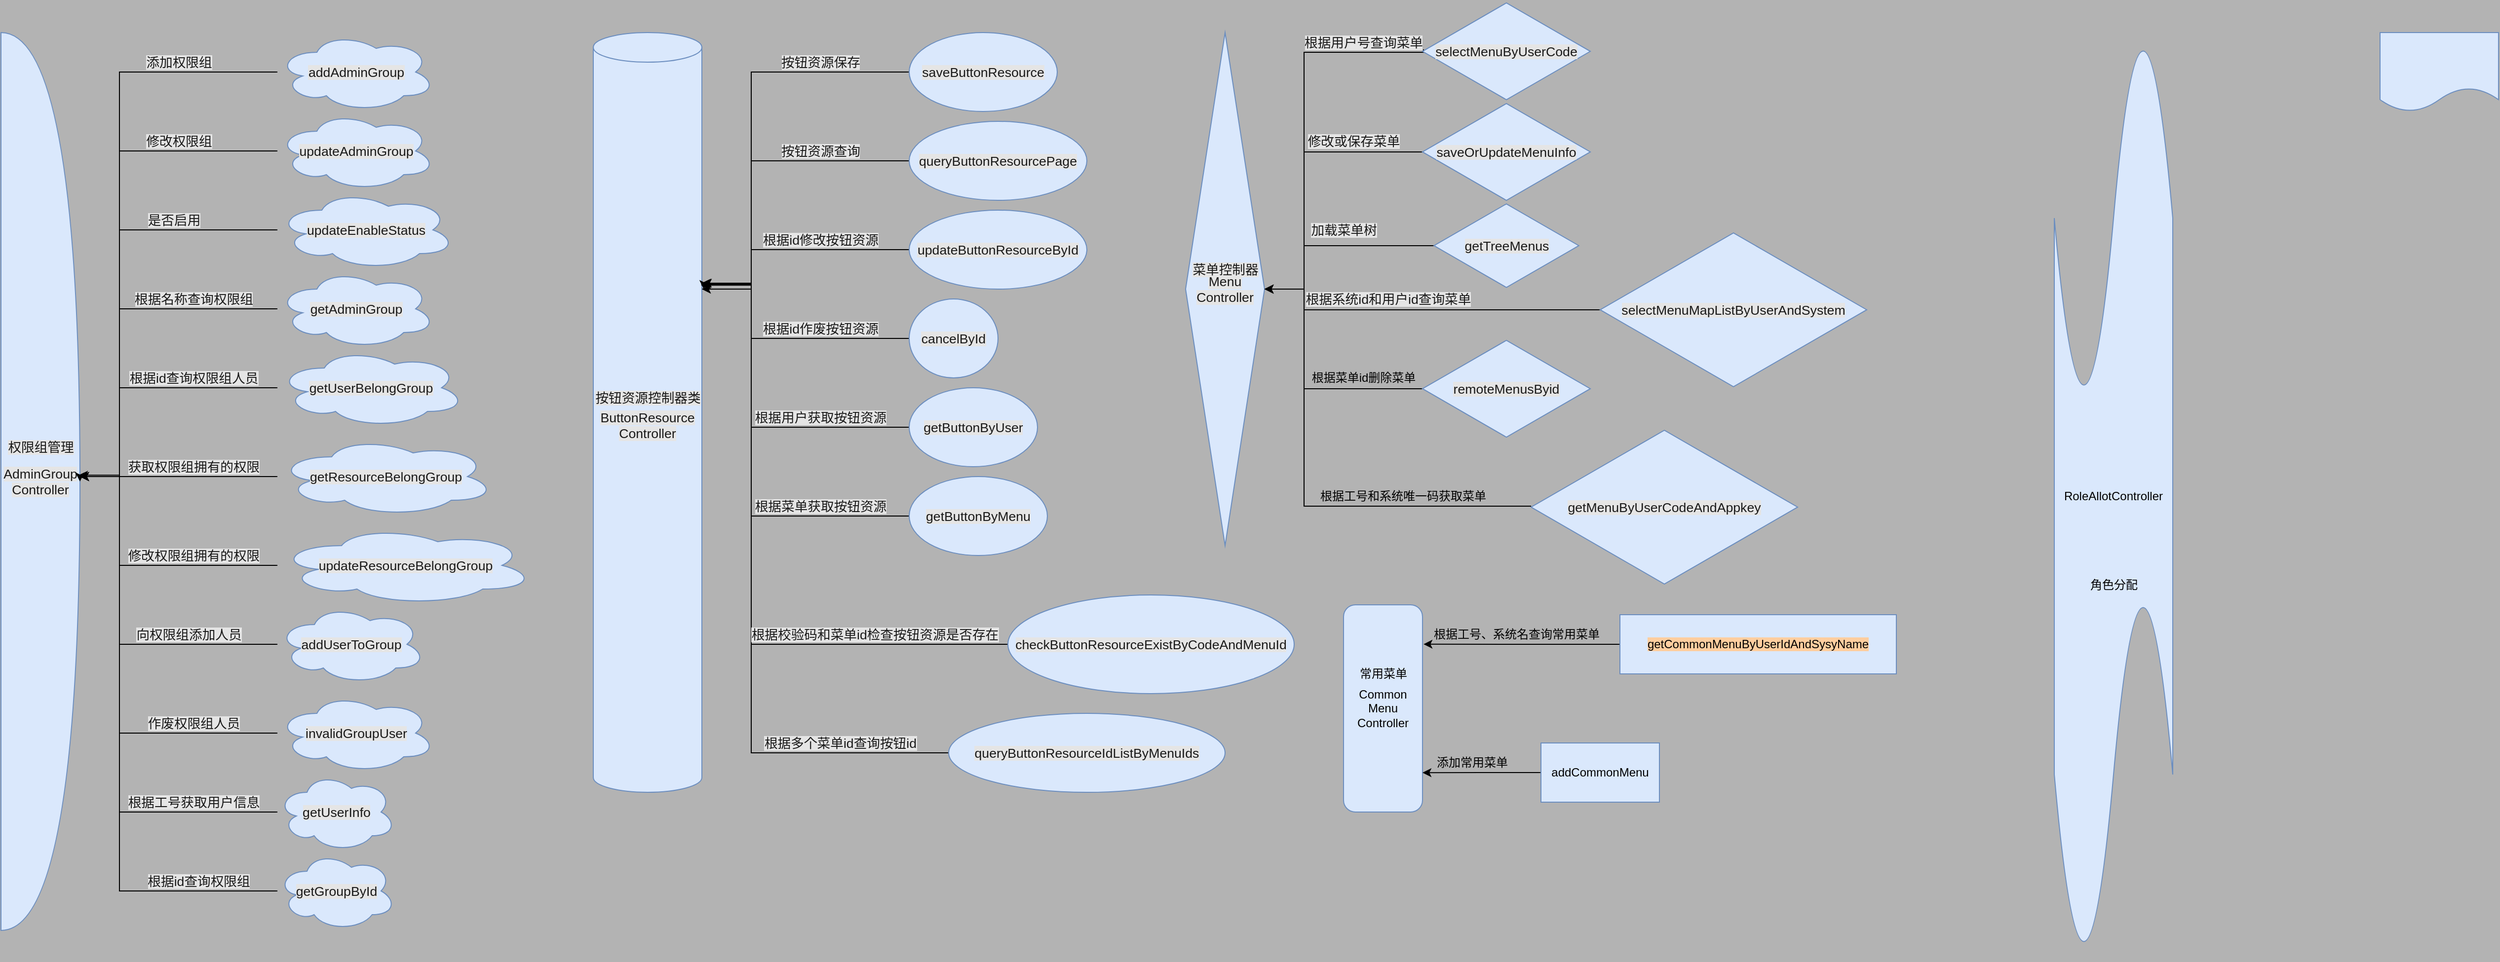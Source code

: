 <mxfile version="13.9.7" type="github"><diagram id="0nMQCCQZS5VqwpWak0t-" name="Page-1"><mxGraphModel dx="1102" dy="591" grid="1" gridSize="10" guides="1" tooltips="1" connect="1" arrows="1" fold="1" page="1" pageScale="1" pageWidth="3300" pageHeight="4681" background="#B3B3B3" math="0" shadow="0"><root><mxCell id="0"/><mxCell id="1" parent="0"/><mxCell id="55qW9BjzEcxhO7VvElrI-4" value="&lt;span style=&quot;color: rgb(25 , 25 , 25) ; font-size: 13.333px ; background-color: rgb(229 , 229 , 229)&quot;&gt;AdminGroup&lt;br&gt;Controller&lt;/span&gt;" style="shape=or;whiteSpace=wrap;html=1;rounded=0;strokeColor=#6c8ebf;fillColor=#dae8fc;" vertex="1" parent="1"><mxGeometry x="40" y="80" width="80" height="910" as="geometry"/></mxCell><mxCell id="55qW9BjzEcxhO7VvElrI-6" value="" style="edgeStyle=orthogonalEdgeStyle;rounded=0;orthogonalLoop=1;jettySize=auto;html=1;" edge="1" parent="1" source="55qW9BjzEcxhO7VvElrI-5" target="55qW9BjzEcxhO7VvElrI-4"><mxGeometry relative="1" as="geometry"><Array as="points"><mxPoint x="160" y="120"/><mxPoint x="160" y="530"/></Array></mxGeometry></mxCell><mxCell id="55qW9BjzEcxhO7VvElrI-5" value="&lt;span style=&quot;color: rgb(25 , 25 , 25) ; font-size: 13.333px ; background-color: rgb(229 , 229 , 229)&quot;&gt;addAdminGroup&lt;/span&gt;" style="ellipse;shape=cloud;whiteSpace=wrap;html=1;rounded=0;strokeColor=#6c8ebf;fillColor=#dae8fc;" vertex="1" parent="1"><mxGeometry x="320" y="80" width="160" height="80" as="geometry"/></mxCell><mxCell id="55qW9BjzEcxhO7VvElrI-8" value="" style="edgeStyle=orthogonalEdgeStyle;rounded=0;orthogonalLoop=1;jettySize=auto;html=1;" edge="1" parent="1" source="55qW9BjzEcxhO7VvElrI-7" target="55qW9BjzEcxhO7VvElrI-4"><mxGeometry relative="1" as="geometry"><Array as="points"><mxPoint x="160" y="200"/><mxPoint x="160" y="530"/></Array></mxGeometry></mxCell><mxCell id="55qW9BjzEcxhO7VvElrI-7" value="&lt;span style=&quot;color: rgb(25 , 25 , 25) ; font-size: 13.333px ; background-color: rgb(229 , 229 , 229)&quot;&gt;updateAdminGroup&lt;/span&gt;" style="ellipse;shape=cloud;whiteSpace=wrap;html=1;rounded=0;strokeColor=#6c8ebf;fillColor=#dae8fc;" vertex="1" parent="1"><mxGeometry x="320" y="160" width="160" height="80" as="geometry"/></mxCell><mxCell id="55qW9BjzEcxhO7VvElrI-19" value="" style="edgeStyle=orthogonalEdgeStyle;rounded=0;orthogonalLoop=1;jettySize=auto;html=1;" edge="1" parent="1" source="55qW9BjzEcxhO7VvElrI-9" target="55qW9BjzEcxhO7VvElrI-4"><mxGeometry relative="1" as="geometry"><Array as="points"><mxPoint x="160" y="280"/><mxPoint x="160" y="530"/></Array></mxGeometry></mxCell><mxCell id="55qW9BjzEcxhO7VvElrI-9" value="&lt;span style=&quot;color: rgb(25 , 25 , 25) ; font-size: 13.333px ; background-color: rgb(229 , 229 , 229)&quot;&gt;updateEnableStatus&lt;/span&gt;" style="ellipse;shape=cloud;whiteSpace=wrap;html=1;rounded=0;strokeColor=#6c8ebf;fillColor=#dae8fc;" vertex="1" parent="1"><mxGeometry x="320" y="240" width="180" height="80" as="geometry"/></mxCell><mxCell id="55qW9BjzEcxhO7VvElrI-20" value="" style="edgeStyle=orthogonalEdgeStyle;rounded=0;orthogonalLoop=1;jettySize=auto;html=1;" edge="1" parent="1" source="55qW9BjzEcxhO7VvElrI-10" target="55qW9BjzEcxhO7VvElrI-4"><mxGeometry relative="1" as="geometry"><Array as="points"><mxPoint x="160" y="360"/><mxPoint x="160" y="530"/></Array></mxGeometry></mxCell><mxCell id="55qW9BjzEcxhO7VvElrI-10" value="&lt;span style=&quot;color: rgb(25 , 25 , 25) ; font-size: 13.333px ; background-color: rgb(229 , 229 , 229)&quot;&gt;getAdminGroup&lt;/span&gt;" style="ellipse;shape=cloud;whiteSpace=wrap;html=1;rounded=0;strokeColor=#6c8ebf;fillColor=#dae8fc;" vertex="1" parent="1"><mxGeometry x="320" y="320" width="160" height="80" as="geometry"/></mxCell><mxCell id="55qW9BjzEcxhO7VvElrI-21" value="" style="edgeStyle=orthogonalEdgeStyle;rounded=0;orthogonalLoop=1;jettySize=auto;html=1;" edge="1" parent="1" source="55qW9BjzEcxhO7VvElrI-11" target="55qW9BjzEcxhO7VvElrI-4"><mxGeometry relative="1" as="geometry"><Array as="points"><mxPoint x="160" y="440"/><mxPoint x="160" y="530"/></Array></mxGeometry></mxCell><mxCell id="55qW9BjzEcxhO7VvElrI-11" value="&lt;span style=&quot;color: rgb(25 , 25 , 25) ; font-size: 13.333px ; background-color: rgb(229 , 229 , 229)&quot;&gt;getUserBelongGroup&lt;/span&gt;" style="ellipse;shape=cloud;whiteSpace=wrap;html=1;rounded=0;strokeColor=#6c8ebf;fillColor=#dae8fc;" vertex="1" parent="1"><mxGeometry x="320" y="400" width="190" height="80" as="geometry"/></mxCell><mxCell id="55qW9BjzEcxhO7VvElrI-31" value="" style="edgeStyle=orthogonalEdgeStyle;rounded=0;orthogonalLoop=1;jettySize=auto;html=1;" edge="1" parent="1" source="55qW9BjzEcxhO7VvElrI-12"><mxGeometry relative="1" as="geometry"><mxPoint x="120" y="530" as="targetPoint"/></mxGeometry></mxCell><mxCell id="55qW9BjzEcxhO7VvElrI-12" value="&lt;span style=&quot;color: rgb(25 , 25 , 25) ; font-size: 13.333px ; background-color: rgb(229 , 229 , 229)&quot;&gt;getResourceBelongGroup&lt;/span&gt;" style="ellipse;shape=cloud;whiteSpace=wrap;html=1;rounded=0;strokeColor=#6c8ebf;fillColor=#dae8fc;" vertex="1" parent="1"><mxGeometry x="320" y="490" width="220" height="80" as="geometry"/></mxCell><mxCell id="55qW9BjzEcxhO7VvElrI-39" style="edgeStyle=orthogonalEdgeStyle;rounded=0;orthogonalLoop=1;jettySize=auto;html=1;entryX=0.988;entryY=0.493;entryDx=0;entryDy=0;entryPerimeter=0;" edge="1" parent="1" source="55qW9BjzEcxhO7VvElrI-13" target="55qW9BjzEcxhO7VvElrI-4"><mxGeometry relative="1" as="geometry"><Array as="points"><mxPoint x="160" y="620"/><mxPoint x="160" y="529"/></Array></mxGeometry></mxCell><mxCell id="55qW9BjzEcxhO7VvElrI-13" value="&lt;span style=&quot;color: rgb(25 , 25 , 25) ; font-size: 13.333px ; background-color: rgb(229 , 229 , 229)&quot;&gt;updateResourceBelongGroup&lt;/span&gt;" style="ellipse;shape=cloud;whiteSpace=wrap;html=1;rounded=0;strokeColor=#6c8ebf;fillColor=#dae8fc;" vertex="1" parent="1"><mxGeometry x="320" y="580" width="260" height="80" as="geometry"/></mxCell><mxCell id="55qW9BjzEcxhO7VvElrI-40" style="edgeStyle=orthogonalEdgeStyle;rounded=0;orthogonalLoop=1;jettySize=auto;html=1;entryX=1;entryY=0.5;entryDx=0;entryDy=0;entryPerimeter=0;" edge="1" parent="1" source="55qW9BjzEcxhO7VvElrI-14" target="55qW9BjzEcxhO7VvElrI-4"><mxGeometry relative="1" as="geometry"><mxPoint x="260" y="660" as="targetPoint"/><Array as="points"><mxPoint x="160" y="700"/><mxPoint x="160" y="530"/><mxPoint x="120" y="530"/></Array></mxGeometry></mxCell><mxCell id="55qW9BjzEcxhO7VvElrI-14" value="&lt;span style=&quot;color: rgb(25 , 25 , 25) ; font-size: 13.333px ; background-color: rgb(229 , 229 , 229)&quot;&gt;addUserToGroup&lt;/span&gt;" style="ellipse;shape=cloud;whiteSpace=wrap;html=1;rounded=0;strokeColor=#6c8ebf;fillColor=#dae8fc;" vertex="1" parent="1"><mxGeometry x="320" y="660" width="150" height="80" as="geometry"/></mxCell><mxCell id="55qW9BjzEcxhO7VvElrI-42" value="" style="edgeStyle=orthogonalEdgeStyle;rounded=0;orthogonalLoop=1;jettySize=auto;html=1;" edge="1" parent="1" source="55qW9BjzEcxhO7VvElrI-15"><mxGeometry relative="1" as="geometry"><mxPoint x="120" y="530" as="targetPoint"/><Array as="points"><mxPoint x="160" y="790"/><mxPoint x="160" y="530"/></Array></mxGeometry></mxCell><mxCell id="55qW9BjzEcxhO7VvElrI-15" value="&lt;span style=&quot;color: rgb(25 , 25 , 25) ; font-size: 13.333px ; background-color: rgb(229 , 229 , 229)&quot;&gt;invalidGroupUser&lt;/span&gt;" style="ellipse;shape=cloud;whiteSpace=wrap;html=1;rounded=0;strokeColor=#6c8ebf;fillColor=#dae8fc;" vertex="1" parent="1"><mxGeometry x="320" y="750" width="160" height="80" as="geometry"/></mxCell><mxCell id="55qW9BjzEcxhO7VvElrI-16" value="&lt;span style=&quot;color: rgb(25 , 25 , 25) ; font-size: 13.333px ; background-color: rgb(229 , 229 , 229)&quot;&gt;权限组管理&lt;/span&gt;" style="text;html=1;resizable=0;autosize=1;align=center;verticalAlign=middle;points=[];fillColor=none;strokeColor=none;rounded=0;" vertex="1" parent="1"><mxGeometry x="40" y="490" width="80" height="20" as="geometry"/></mxCell><mxCell id="55qW9BjzEcxhO7VvElrI-44" value="" style="edgeStyle=orthogonalEdgeStyle;rounded=0;orthogonalLoop=1;jettySize=auto;html=1;" edge="1" parent="1" source="55qW9BjzEcxhO7VvElrI-17"><mxGeometry relative="1" as="geometry"><mxPoint x="120" y="530" as="targetPoint"/><Array as="points"><mxPoint x="160" y="870"/><mxPoint x="160" y="530"/></Array></mxGeometry></mxCell><mxCell id="55qW9BjzEcxhO7VvElrI-17" value="&lt;span style=&quot;color: rgb(25 , 25 , 25) ; font-size: 13.333px ; background-color: rgb(229 , 229 , 229)&quot;&gt;getUserInfo&lt;/span&gt;" style="ellipse;shape=cloud;whiteSpace=wrap;html=1;rounded=0;strokeColor=#6c8ebf;fillColor=#dae8fc;" vertex="1" parent="1"><mxGeometry x="320" y="830" width="120" height="80" as="geometry"/></mxCell><mxCell id="55qW9BjzEcxhO7VvElrI-45" style="edgeStyle=orthogonalEdgeStyle;rounded=0;orthogonalLoop=1;jettySize=auto;html=1;" edge="1" parent="1" source="55qW9BjzEcxhO7VvElrI-18"><mxGeometry relative="1" as="geometry"><mxPoint x="120" y="530" as="targetPoint"/><Array as="points"><mxPoint x="160" y="950"/><mxPoint x="160" y="530"/></Array></mxGeometry></mxCell><mxCell id="55qW9BjzEcxhO7VvElrI-18" value="&lt;span style=&quot;color: rgb(25 , 25 , 25) ; font-size: 13.333px ; background-color: rgb(229 , 229 , 229)&quot;&gt;getGroupById&lt;/span&gt;" style="ellipse;shape=cloud;whiteSpace=wrap;html=1;rounded=0;strokeColor=#6c8ebf;fillColor=#dae8fc;" vertex="1" parent="1"><mxGeometry x="320" y="910" width="120" height="80" as="geometry"/></mxCell><mxCell id="55qW9BjzEcxhO7VvElrI-32" value="&lt;span style=&quot;color: rgb(25 , 25 , 25) ; font-size: 13.333px ; background-color: rgb(229 , 229 , 229)&quot;&gt;添加权限组&lt;/span&gt;" style="text;html=1;resizable=0;autosize=1;align=center;verticalAlign=middle;points=[];fillColor=none;strokeColor=none;rounded=0;" vertex="1" parent="1"><mxGeometry x="180" y="100" width="80" height="20" as="geometry"/></mxCell><mxCell id="55qW9BjzEcxhO7VvElrI-33" value="&lt;span style=&quot;color: rgb(25 , 25 , 25) ; font-size: 13.333px ; background-color: rgb(229 , 229 , 229)&quot;&gt;修改权限组&lt;/span&gt;" style="text;html=1;resizable=0;autosize=1;align=center;verticalAlign=middle;points=[];fillColor=none;strokeColor=none;rounded=0;" vertex="1" parent="1"><mxGeometry x="180" y="180" width="80" height="20" as="geometry"/></mxCell><mxCell id="55qW9BjzEcxhO7VvElrI-34" value="&lt;span style=&quot;color: rgb(25 , 25 , 25) ; font-size: 13.333px ; background-color: rgb(229 , 229 , 229)&quot;&gt;是否启用&lt;/span&gt;" style="text;html=1;resizable=0;autosize=1;align=center;verticalAlign=middle;points=[];fillColor=none;strokeColor=none;rounded=0;" vertex="1" parent="1"><mxGeometry x="180" y="260" width="70" height="20" as="geometry"/></mxCell><mxCell id="55qW9BjzEcxhO7VvElrI-35" value="&lt;span style=&quot;color: rgb(25 , 25 , 25) ; font-size: 13.333px ; background-color: rgb(229 , 229 , 229)&quot;&gt;根据名称查询权限组&lt;/span&gt;" style="text;html=1;resizable=0;autosize=1;align=center;verticalAlign=middle;points=[];fillColor=none;strokeColor=none;rounded=0;" vertex="1" parent="1"><mxGeometry x="170" y="340" width="130" height="20" as="geometry"/></mxCell><mxCell id="55qW9BjzEcxhO7VvElrI-36" value="&lt;span style=&quot;color: rgb(25 , 25 , 25) ; font-size: 13.333px ; background-color: rgb(229 , 229 , 229)&quot;&gt;根据id查询权限组人员&lt;/span&gt;" style="text;html=1;resizable=0;autosize=1;align=center;verticalAlign=middle;points=[];fillColor=none;strokeColor=none;rounded=0;" vertex="1" parent="1"><mxGeometry x="165" y="420" width="140" height="20" as="geometry"/></mxCell><mxCell id="55qW9BjzEcxhO7VvElrI-46" value="&lt;span style=&quot;color: rgb(25 , 25 , 25) ; font-size: 13.333px ; background-color: rgb(229 , 229 , 229)&quot;&gt;获取权限组拥有的权限&lt;/span&gt;" style="text;html=1;resizable=0;autosize=1;align=center;verticalAlign=middle;points=[];fillColor=none;strokeColor=none;rounded=0;" vertex="1" parent="1"><mxGeometry x="160" y="510" width="150" height="20" as="geometry"/></mxCell><mxCell id="55qW9BjzEcxhO7VvElrI-47" value="&lt;span style=&quot;color: rgb(25 , 25 , 25) ; font-size: 13.333px ; background-color: rgb(229 , 229 , 229)&quot;&gt;修改权限组拥有的权限&lt;/span&gt;" style="text;html=1;resizable=0;autosize=1;align=center;verticalAlign=middle;points=[];fillColor=none;strokeColor=none;rounded=0;" vertex="1" parent="1"><mxGeometry x="160" y="600" width="150" height="20" as="geometry"/></mxCell><mxCell id="55qW9BjzEcxhO7VvElrI-48" value="&lt;span style=&quot;color: rgb(25 , 25 , 25) ; font-size: 13.333px ; background-color: rgb(229 , 229 , 229)&quot;&gt;向权限组添加人员&lt;/span&gt;" style="text;html=1;resizable=0;autosize=1;align=center;verticalAlign=middle;points=[];fillColor=none;strokeColor=none;rounded=0;" vertex="1" parent="1"><mxGeometry x="170" y="680" width="120" height="20" as="geometry"/></mxCell><mxCell id="55qW9BjzEcxhO7VvElrI-49" value="&lt;span style=&quot;color: rgb(25 , 25 , 25) ; font-size: 13.333px ; background-color: rgb(229 , 229 , 229)&quot;&gt;作废权限组人员&lt;/span&gt;" style="text;html=1;resizable=0;autosize=1;align=center;verticalAlign=middle;points=[];fillColor=none;strokeColor=none;rounded=0;" vertex="1" parent="1"><mxGeometry x="180" y="770" width="110" height="20" as="geometry"/></mxCell><mxCell id="55qW9BjzEcxhO7VvElrI-50" value="&lt;span style=&quot;color: rgb(25 , 25 , 25) ; font-size: 13.333px ; background-color: rgb(229 , 229 , 229)&quot;&gt;根据工号获取用户信息&lt;/span&gt;" style="text;html=1;resizable=0;autosize=1;align=center;verticalAlign=middle;points=[];fillColor=none;strokeColor=none;rounded=0;" vertex="1" parent="1"><mxGeometry x="160" y="850" width="150" height="20" as="geometry"/></mxCell><mxCell id="55qW9BjzEcxhO7VvElrI-51" value="&lt;span style=&quot;color: rgb(25 , 25 , 25) ; font-size: 13.333px ; background-color: rgb(229 , 229 , 229)&quot;&gt;根据id查询权限组&lt;/span&gt;" style="text;html=1;resizable=0;autosize=1;align=center;verticalAlign=middle;points=[];fillColor=none;strokeColor=none;rounded=0;" vertex="1" parent="1"><mxGeometry x="180" y="930" width="120" height="20" as="geometry"/></mxCell><mxCell id="55qW9BjzEcxhO7VvElrI-52" value="&lt;span style=&quot;color: rgb(25 , 25 , 25) ; font-size: 13.333px ; background-color: rgb(229 , 229 , 229)&quot;&gt;ButtonResource&lt;br&gt;Controller&lt;/span&gt;" style="shape=cylinder3;whiteSpace=wrap;html=1;boundedLbl=1;backgroundOutline=1;size=15;rounded=0;strokeColor=#6c8ebf;fillColor=#dae8fc;" vertex="1" parent="1"><mxGeometry x="640" y="80" width="110" height="770" as="geometry"/></mxCell><mxCell id="55qW9BjzEcxhO7VvElrI-54" value="&lt;span style=&quot;color: rgb(25 , 25 , 25) ; font-size: 13.333px ; background-color: rgb(229 , 229 , 229)&quot;&gt;按钮资源控制器类&lt;/span&gt;" style="text;html=1;resizable=0;autosize=1;align=center;verticalAlign=middle;points=[];fillColor=none;strokeColor=none;rounded=0;" vertex="1" parent="1"><mxGeometry x="635" y="440" width="120" height="20" as="geometry"/></mxCell><mxCell id="55qW9BjzEcxhO7VvElrI-56" style="edgeStyle=orthogonalEdgeStyle;rounded=0;orthogonalLoop=1;jettySize=auto;html=1;" edge="1" parent="1" source="55qW9BjzEcxhO7VvElrI-55" target="55qW9BjzEcxhO7VvElrI-52"><mxGeometry relative="1" as="geometry"><Array as="points"><mxPoint x="800" y="120"/><mxPoint x="800" y="335"/></Array></mxGeometry></mxCell><mxCell id="55qW9BjzEcxhO7VvElrI-55" value="&lt;span style=&quot;color: rgb(25 , 25 , 25) ; font-size: 13.333px ; background-color: rgb(229 , 229 , 229)&quot;&gt;saveButtonResource&lt;/span&gt;" style="ellipse;whiteSpace=wrap;html=1;rounded=0;strokeColor=#6c8ebf;fillColor=#dae8fc;" vertex="1" parent="1"><mxGeometry x="960" y="80" width="150" height="80" as="geometry"/></mxCell><mxCell id="55qW9BjzEcxhO7VvElrI-64" style="edgeStyle=orthogonalEdgeStyle;rounded=0;orthogonalLoop=1;jettySize=auto;html=1;" edge="1" parent="1" source="55qW9BjzEcxhO7VvElrI-57"><mxGeometry relative="1" as="geometry"><mxPoint x="749" y="336" as="targetPoint"/><Array as="points"><mxPoint x="800" y="210"/><mxPoint x="800" y="336"/></Array></mxGeometry></mxCell><mxCell id="55qW9BjzEcxhO7VvElrI-57" value="&lt;span style=&quot;color: rgb(25 , 25 , 25) ; font-size: 13.333px ; background-color: rgb(229 , 229 , 229)&quot;&gt;queryButtonResourcePage&lt;/span&gt;" style="ellipse;whiteSpace=wrap;html=1;rounded=0;strokeColor=#6c8ebf;fillColor=#dae8fc;" vertex="1" parent="1"><mxGeometry x="960" y="170" width="180" height="80" as="geometry"/></mxCell><mxCell id="55qW9BjzEcxhO7VvElrI-66" style="edgeStyle=orthogonalEdgeStyle;rounded=0;orthogonalLoop=1;jettySize=auto;html=1;" edge="1" parent="1" source="55qW9BjzEcxhO7VvElrI-58"><mxGeometry relative="1" as="geometry"><mxPoint x="751" y="334" as="targetPoint"/><Array as="points"><mxPoint x="800" y="390"/><mxPoint x="800" y="334"/></Array></mxGeometry></mxCell><mxCell id="55qW9BjzEcxhO7VvElrI-58" value="&lt;span style=&quot;color: rgb(25 , 25 , 25) ; font-size: 13.333px ; background-color: rgb(229 , 229 , 229)&quot;&gt;cancelById&lt;/span&gt;" style="ellipse;whiteSpace=wrap;html=1;rounded=0;strokeColor=#6c8ebf;fillColor=#dae8fc;" vertex="1" parent="1"><mxGeometry x="960" y="350" width="90" height="80" as="geometry"/></mxCell><mxCell id="55qW9BjzEcxhO7VvElrI-65" style="edgeStyle=orthogonalEdgeStyle;rounded=0;orthogonalLoop=1;jettySize=auto;html=1;" edge="1" parent="1" source="55qW9BjzEcxhO7VvElrI-59"><mxGeometry relative="1" as="geometry"><mxPoint x="750" y="334" as="targetPoint"/><Array as="points"><mxPoint x="800" y="300"/><mxPoint x="800" y="334"/></Array></mxGeometry></mxCell><mxCell id="55qW9BjzEcxhO7VvElrI-59" value="&lt;span style=&quot;color: rgb(25 , 25 , 25) ; font-size: 13.333px ; background-color: rgb(229 , 229 , 229)&quot;&gt;updateButtonResourceById&lt;/span&gt;" style="ellipse;whiteSpace=wrap;html=1;rounded=0;strokeColor=#6c8ebf;fillColor=#dae8fc;" vertex="1" parent="1"><mxGeometry x="960" y="260" width="180" height="80" as="geometry"/></mxCell><mxCell id="55qW9BjzEcxhO7VvElrI-69" style="edgeStyle=orthogonalEdgeStyle;rounded=0;orthogonalLoop=1;jettySize=auto;html=1;" edge="1" parent="1" source="55qW9BjzEcxhO7VvElrI-60" target="55qW9BjzEcxhO7VvElrI-52"><mxGeometry relative="1" as="geometry"><Array as="points"><mxPoint x="800" y="700"/><mxPoint x="800" y="340"/></Array></mxGeometry></mxCell><mxCell id="55qW9BjzEcxhO7VvElrI-60" value="&lt;span style=&quot;color: rgb(25 , 25 , 25) ; font-size: 13.333px ; background-color: rgb(229 , 229 , 229)&quot;&gt;checkButtonResourceExistByCodeAndMenuId&lt;/span&gt;" style="ellipse;whiteSpace=wrap;html=1;rounded=0;strokeColor=#6c8ebf;fillColor=#dae8fc;" vertex="1" parent="1"><mxGeometry x="1060" y="650" width="290" height="100" as="geometry"/></mxCell><mxCell id="55qW9BjzEcxhO7VvElrI-67" style="edgeStyle=orthogonalEdgeStyle;rounded=0;orthogonalLoop=1;jettySize=auto;html=1;" edge="1" parent="1" source="55qW9BjzEcxhO7VvElrI-61"><mxGeometry relative="1" as="geometry"><mxPoint x="749" y="335" as="targetPoint"/><Array as="points"><mxPoint x="800" y="480"/><mxPoint x="800" y="335"/></Array></mxGeometry></mxCell><mxCell id="55qW9BjzEcxhO7VvElrI-61" value="&lt;span style=&quot;color: rgb(25 , 25 , 25) ; font-size: 13.333px ; background-color: rgb(229 , 229 , 229)&quot;&gt;getButtonByUser&lt;/span&gt;" style="ellipse;whiteSpace=wrap;html=1;rounded=0;strokeColor=#6c8ebf;fillColor=#dae8fc;" vertex="1" parent="1"><mxGeometry x="960" y="440" width="130" height="80" as="geometry"/></mxCell><mxCell id="55qW9BjzEcxhO7VvElrI-68" style="edgeStyle=orthogonalEdgeStyle;rounded=0;orthogonalLoop=1;jettySize=auto;html=1;" edge="1" parent="1" source="55qW9BjzEcxhO7VvElrI-62"><mxGeometry relative="1" as="geometry"><mxPoint x="752" y="340" as="targetPoint"/><Array as="points"><mxPoint x="800" y="570"/><mxPoint x="800" y="335"/></Array></mxGeometry></mxCell><mxCell id="55qW9BjzEcxhO7VvElrI-62" value="&lt;span style=&quot;color: rgb(25 , 25 , 25) ; font-size: 13.333px ; background-color: rgb(229 , 229 , 229)&quot;&gt;getButtonByMenu&lt;/span&gt;" style="ellipse;whiteSpace=wrap;html=1;rounded=0;strokeColor=#6c8ebf;fillColor=#dae8fc;" vertex="1" parent="1"><mxGeometry x="960" y="530" width="140" height="80" as="geometry"/></mxCell><mxCell id="55qW9BjzEcxhO7VvElrI-70" style="edgeStyle=orthogonalEdgeStyle;rounded=0;orthogonalLoop=1;jettySize=auto;html=1;" edge="1" parent="1" source="55qW9BjzEcxhO7VvElrI-63" target="55qW9BjzEcxhO7VvElrI-52"><mxGeometry relative="1" as="geometry"><Array as="points"><mxPoint x="800" y="810"/><mxPoint x="800" y="340"/></Array></mxGeometry></mxCell><mxCell id="55qW9BjzEcxhO7VvElrI-63" value="&lt;span style=&quot;color: rgb(25 , 25 , 25) ; font-size: 13.333px ; background-color: rgb(229 , 229 , 229)&quot;&gt;queryButtonResourceIdListByMenuIds&lt;/span&gt;" style="ellipse;whiteSpace=wrap;html=1;rounded=0;strokeColor=#6c8ebf;fillColor=#dae8fc;" vertex="1" parent="1"><mxGeometry x="1000" y="770" width="280" height="80" as="geometry"/></mxCell><mxCell id="55qW9BjzEcxhO7VvElrI-71" value="&lt;span style=&quot;color: rgb(25 , 25 , 25) ; font-size: 13.333px ; background-color: rgb(229 , 229 , 229)&quot;&gt;按钮资源保存&lt;/span&gt;" style="text;html=1;resizable=0;autosize=1;align=center;verticalAlign=middle;points=[];fillColor=none;strokeColor=none;rounded=0;" vertex="1" parent="1"><mxGeometry x="825" y="100" width="90" height="20" as="geometry"/></mxCell><mxCell id="55qW9BjzEcxhO7VvElrI-73" value="&lt;span style=&quot;color: rgb(25 , 25 , 25) ; font-size: 13.333px ; background-color: rgb(229 , 229 , 229)&quot;&gt;根据多个菜单id查询按钮id&lt;/span&gt;" style="text;html=1;resizable=0;autosize=1;align=center;verticalAlign=middle;points=[];fillColor=none;strokeColor=none;rounded=0;" vertex="1" parent="1"><mxGeometry x="805" y="790" width="170" height="20" as="geometry"/></mxCell><mxCell id="55qW9BjzEcxhO7VvElrI-74" value="&lt;span style=&quot;color: rgb(25 , 25 , 25) ; font-size: 13.333px ; background-color: rgb(229 , 229 , 229)&quot;&gt;根据校验码和菜单id检查按钮资源是否存在&lt;/span&gt;" style="text;html=1;resizable=0;autosize=1;align=center;verticalAlign=middle;points=[];fillColor=none;strokeColor=none;rounded=0;" vertex="1" parent="1"><mxGeometry x="795" y="680" width="260" height="20" as="geometry"/></mxCell><mxCell id="55qW9BjzEcxhO7VvElrI-75" value="&lt;span style=&quot;color: rgb(25 , 25 , 25) ; font-size: 13.333px ; background-color: rgb(229 , 229 , 229)&quot;&gt;根据菜单获取按钮资源&lt;/span&gt;" style="text;html=1;resizable=0;autosize=1;align=center;verticalAlign=middle;points=[];fillColor=none;strokeColor=none;rounded=0;" vertex="1" parent="1"><mxGeometry x="795" y="550" width="150" height="20" as="geometry"/></mxCell><mxCell id="55qW9BjzEcxhO7VvElrI-76" value="&lt;span style=&quot;color: rgb(25 , 25 , 25) ; font-size: 13.333px ; background-color: rgb(229 , 229 , 229)&quot;&gt;根据用户获取按钮资源&lt;/span&gt;" style="text;html=1;resizable=0;autosize=1;align=center;verticalAlign=middle;points=[];fillColor=none;strokeColor=none;rounded=0;" vertex="1" parent="1"><mxGeometry x="795" y="460" width="150" height="20" as="geometry"/></mxCell><mxCell id="55qW9BjzEcxhO7VvElrI-77" value="&lt;span style=&quot;color: rgb(25 , 25 , 25) ; font-size: 13.333px ; background-color: rgb(229 , 229 , 229)&quot;&gt;根据id作废按钮资源&lt;/span&gt;" style="text;html=1;resizable=0;autosize=1;align=center;verticalAlign=middle;points=[];fillColor=none;strokeColor=none;rounded=0;" vertex="1" parent="1"><mxGeometry x="805" y="370" width="130" height="20" as="geometry"/></mxCell><mxCell id="55qW9BjzEcxhO7VvElrI-78" value="&lt;span style=&quot;color: rgb(25 , 25 , 25) ; font-size: 13.333px ; background-color: rgb(229 , 229 , 229)&quot;&gt;按钮资源查询&lt;/span&gt;" style="text;html=1;resizable=0;autosize=1;align=center;verticalAlign=middle;points=[];fillColor=none;strokeColor=none;rounded=0;" vertex="1" parent="1"><mxGeometry x="825" y="190" width="90" height="20" as="geometry"/></mxCell><mxCell id="55qW9BjzEcxhO7VvElrI-79" value="&lt;span style=&quot;color: rgb(25 , 25 , 25) ; font-size: 13.333px ; background-color: rgb(229 , 229 , 229)&quot;&gt;根据id修改按钮资源&lt;/span&gt;" style="text;html=1;resizable=0;autosize=1;align=center;verticalAlign=middle;points=[];fillColor=none;strokeColor=none;rounded=0;" vertex="1" parent="1"><mxGeometry x="805" y="280" width="130" height="20" as="geometry"/></mxCell><mxCell id="55qW9BjzEcxhO7VvElrI-80" value="&lt;span style=&quot;color: rgb(25 , 25 , 25) ; font-size: 13.333px ; background-color: rgb(229 , 229 , 229)&quot;&gt;Menu&lt;br&gt;Controller&lt;/span&gt;" style="rhombus;whiteSpace=wrap;html=1;rounded=0;strokeColor=#6c8ebf;fillColor=#dae8fc;" vertex="1" parent="1"><mxGeometry x="1240" y="80" width="80" height="520" as="geometry"/></mxCell><mxCell id="55qW9BjzEcxhO7VvElrI-82" style="edgeStyle=orthogonalEdgeStyle;rounded=0;orthogonalLoop=1;jettySize=auto;html=1;exitX=0.006;exitY=0.48;exitDx=0;exitDy=0;exitPerimeter=0;" edge="1" parent="1" source="55qW9BjzEcxhO7VvElrI-93" target="55qW9BjzEcxhO7VvElrI-80"><mxGeometry relative="1" as="geometry"><mxPoint x="1470" y="100" as="sourcePoint"/><Array as="points"><mxPoint x="1481" y="100"/><mxPoint x="1360" y="100"/><mxPoint x="1360" y="340"/></Array></mxGeometry></mxCell><mxCell id="55qW9BjzEcxhO7VvElrI-95" style="edgeStyle=orthogonalEdgeStyle;rounded=0;orthogonalLoop=1;jettySize=auto;html=1;" edge="1" parent="1" source="55qW9BjzEcxhO7VvElrI-87" target="55qW9BjzEcxhO7VvElrI-80"><mxGeometry relative="1" as="geometry"><Array as="points"><mxPoint x="1360" y="441"/><mxPoint x="1360" y="340"/></Array></mxGeometry></mxCell><mxCell id="55qW9BjzEcxhO7VvElrI-87" value="&lt;span style=&quot;color: rgb(25 , 25 , 25) ; font-size: 13.333px ; background-color: rgb(229 , 229 , 229)&quot;&gt;remoteMenusByid&lt;/span&gt;" style="html=1;whiteSpace=wrap;aspect=fixed;shape=isoRectangle;rounded=0;strokeColor=#6c8ebf;fillColor=#dae8fc;" vertex="1" parent="1"><mxGeometry x="1480" y="390" width="170" height="101.99" as="geometry"/></mxCell><mxCell id="55qW9BjzEcxhO7VvElrI-94" style="edgeStyle=orthogonalEdgeStyle;rounded=0;orthogonalLoop=1;jettySize=auto;html=1;" edge="1" parent="1" source="55qW9BjzEcxhO7VvElrI-88" target="55qW9BjzEcxhO7VvElrI-80"><mxGeometry relative="1" as="geometry"><mxPoint x="1350" y="490" as="targetPoint"/><Array as="points"><mxPoint x="1360" y="560"/><mxPoint x="1360" y="340"/></Array></mxGeometry></mxCell><mxCell id="55qW9BjzEcxhO7VvElrI-88" value="&lt;span style=&quot;color: rgb(25 , 25 , 25) ; font-size: 13.333px ; background-color: rgb(229 , 229 , 229)&quot;&gt;getMenuByUserCodeAndAppkey&lt;/span&gt;" style="html=1;whiteSpace=wrap;aspect=fixed;shape=isoRectangle;rounded=0;strokeColor=#6c8ebf;fillColor=#dae8fc;" vertex="1" parent="1"><mxGeometry x="1590" y="480" width="270" height="161.98" as="geometry"/></mxCell><mxCell id="55qW9BjzEcxhO7VvElrI-96" style="edgeStyle=orthogonalEdgeStyle;rounded=0;orthogonalLoop=1;jettySize=auto;html=1;" edge="1" parent="1" source="55qW9BjzEcxhO7VvElrI-90" target="55qW9BjzEcxhO7VvElrI-80"><mxGeometry relative="1" as="geometry"><Array as="points"><mxPoint x="1360" y="361"/><mxPoint x="1360" y="340"/></Array></mxGeometry></mxCell><mxCell id="55qW9BjzEcxhO7VvElrI-90" value="&lt;span style=&quot;color: rgb(25 , 25 , 25) ; font-size: 13.333px ; background-color: rgb(229 , 229 , 229)&quot;&gt;selectMenuMapListByUserAndSystem&lt;/span&gt;" style="html=1;whiteSpace=wrap;aspect=fixed;shape=isoRectangle;rounded=0;strokeColor=#6c8ebf;fillColor=#dae8fc;" vertex="1" parent="1"><mxGeometry x="1660" y="280" width="270" height="161.99" as="geometry"/></mxCell><mxCell id="55qW9BjzEcxhO7VvElrI-97" style="edgeStyle=orthogonalEdgeStyle;rounded=0;orthogonalLoop=1;jettySize=auto;html=1;" edge="1" parent="1" source="55qW9BjzEcxhO7VvElrI-91" target="55qW9BjzEcxhO7VvElrI-80"><mxGeometry relative="1" as="geometry"><Array as="points"><mxPoint x="1360" y="296"/><mxPoint x="1360" y="340"/></Array></mxGeometry></mxCell><mxCell id="55qW9BjzEcxhO7VvElrI-91" value="&lt;span style=&quot;color: rgb(25 , 25 , 25) ; font-size: 13.333px ; background-color: rgb(229 , 229 , 229)&quot;&gt;getTreeMenus&lt;/span&gt;" style="html=1;whiteSpace=wrap;aspect=fixed;shape=isoRectangle;rounded=0;strokeColor=#6c8ebf;fillColor=#dae8fc;" vertex="1" parent="1"><mxGeometry x="1491.66" y="251.99" width="146.69" height="88.01" as="geometry"/></mxCell><mxCell id="55qW9BjzEcxhO7VvElrI-98" style="edgeStyle=orthogonalEdgeStyle;rounded=0;orthogonalLoop=1;jettySize=auto;html=1;" edge="1" parent="1" source="55qW9BjzEcxhO7VvElrI-92" target="55qW9BjzEcxhO7VvElrI-80"><mxGeometry relative="1" as="geometry"><Array as="points"><mxPoint x="1360" y="201"/><mxPoint x="1360" y="340"/></Array></mxGeometry></mxCell><mxCell id="55qW9BjzEcxhO7VvElrI-92" value="&lt;span style=&quot;color: rgb(25 , 25 , 25) ; font-size: 13.333px ; background-color: rgb(229 , 229 , 229)&quot;&gt;saveOrUpdateMenuInfo&lt;/span&gt;" style="html=1;whiteSpace=wrap;aspect=fixed;shape=isoRectangle;rounded=0;strokeColor=#6c8ebf;fillColor=#dae8fc;" vertex="1" parent="1"><mxGeometry x="1480" y="150" width="170" height="101.99" as="geometry"/></mxCell><mxCell id="55qW9BjzEcxhO7VvElrI-93" value="&lt;span style=&quot;color: rgb(25 , 25 , 25) ; font-size: 13.333px ; background-color: rgb(229 , 229 , 229)&quot;&gt;selectMenuByUserCode&lt;/span&gt;" style="html=1;whiteSpace=wrap;aspect=fixed;shape=isoRectangle;rounded=0;strokeColor=#6c8ebf;fillColor=#dae8fc;" vertex="1" parent="1"><mxGeometry x="1480" y="48.01" width="170" height="101.99" as="geometry"/></mxCell><mxCell id="55qW9BjzEcxhO7VvElrI-99" value="&lt;span style=&quot;color: rgb(25 , 25 , 25) ; font-size: 13.333px ; background-color: rgb(229 , 229 , 229)&quot;&gt;根据用户号查询菜单&lt;/span&gt;" style="text;html=1;resizable=0;autosize=1;align=center;verticalAlign=middle;points=[];fillColor=none;strokeColor=none;rounded=0;" vertex="1" parent="1"><mxGeometry x="1355" y="80" width="130" height="20" as="geometry"/></mxCell><mxCell id="55qW9BjzEcxhO7VvElrI-100" value="&lt;span style=&quot;color: rgb(25 , 25 , 25) ; font-size: 13.333px ; background-color: rgb(229 , 229 , 229)&quot;&gt;根据系统id和用户id查询菜单&lt;/span&gt;" style="text;html=1;resizable=0;autosize=1;align=center;verticalAlign=middle;points=[];fillColor=none;strokeColor=none;rounded=0;" vertex="1" parent="1"><mxGeometry x="1355" y="340" width="180" height="20" as="geometry"/></mxCell><mxCell id="55qW9BjzEcxhO7VvElrI-101" value="根据菜单id删除菜单" style="text;html=1;resizable=0;autosize=1;align=center;verticalAlign=middle;points=[];fillColor=none;strokeColor=none;rounded=0;" vertex="1" parent="1"><mxGeometry x="1360" y="420" width="120" height="20" as="geometry"/></mxCell><mxCell id="55qW9BjzEcxhO7VvElrI-102" value="&lt;span style=&quot;color: rgb(25 , 25 , 25) ; font-size: 13.333px ; background-color: rgb(229 , 229 , 229)&quot;&gt;加载菜单树&lt;/span&gt;" style="text;html=1;resizable=0;autosize=1;align=center;verticalAlign=middle;points=[];fillColor=none;strokeColor=none;rounded=0;" vertex="1" parent="1"><mxGeometry x="1360" y="270" width="80" height="20" as="geometry"/></mxCell><mxCell id="55qW9BjzEcxhO7VvElrI-103" value="&lt;span style=&quot;color: rgb(25 , 25 , 25) ; font-size: 13.333px ; background-color: rgb(229 , 229 , 229)&quot;&gt;修改或保存菜单&lt;/span&gt;" style="text;html=1;resizable=0;autosize=1;align=center;verticalAlign=middle;points=[];fillColor=none;strokeColor=none;rounded=0;" vertex="1" parent="1"><mxGeometry x="1355" y="180" width="110" height="20" as="geometry"/></mxCell><mxCell id="55qW9BjzEcxhO7VvElrI-104" value="根据工号和系统唯一码获取菜单" style="text;html=1;resizable=0;autosize=1;align=center;verticalAlign=middle;points=[];fillColor=none;strokeColor=none;rounded=0;" vertex="1" parent="1"><mxGeometry x="1370" y="540" width="180" height="20" as="geometry"/></mxCell><mxCell id="55qW9BjzEcxhO7VvElrI-105" value="&lt;span style=&quot;color: rgb(25 , 25 , 25) ; font-size: 13.333px ; background-color: rgb(229 , 229 , 229)&quot;&gt;菜单控制器&lt;/span&gt;" style="text;html=1;resizable=0;autosize=1;align=center;verticalAlign=middle;points=[];fillColor=none;strokeColor=none;rounded=0;" vertex="1" parent="1"><mxGeometry x="1240" y="310" width="80" height="20" as="geometry"/></mxCell><mxCell id="55qW9BjzEcxhO7VvElrI-106" value="Common&lt;br&gt;Menu&lt;br&gt;Controller" style="rounded=1;whiteSpace=wrap;html=1;strokeColor=#6c8ebf;fillColor=#dae8fc;" vertex="1" parent="1"><mxGeometry x="1400" y="660" width="80" height="210" as="geometry"/></mxCell><mxCell id="55qW9BjzEcxhO7VvElrI-111" style="edgeStyle=orthogonalEdgeStyle;rounded=0;orthogonalLoop=1;jettySize=auto;html=1;entryX=1.013;entryY=0.19;entryDx=0;entryDy=0;entryPerimeter=0;" edge="1" parent="1" source="55qW9BjzEcxhO7VvElrI-107" target="55qW9BjzEcxhO7VvElrI-106"><mxGeometry relative="1" as="geometry"/></mxCell><mxCell id="55qW9BjzEcxhO7VvElrI-107" value="&lt;span style=&quot;background-color: rgb(255 , 206 , 159)&quot;&gt;getCommonMenuByUserIdAndSysyName&lt;/span&gt;" style="rounded=0;whiteSpace=wrap;html=1;strokeColor=#6c8ebf;fillColor=#dae8fc;" vertex="1" parent="1"><mxGeometry x="1680" y="670" width="280" height="60" as="geometry"/></mxCell><mxCell id="55qW9BjzEcxhO7VvElrI-112" style="edgeStyle=orthogonalEdgeStyle;rounded=0;orthogonalLoop=1;jettySize=auto;html=1;entryX=1;entryY=0.81;entryDx=0;entryDy=0;entryPerimeter=0;" edge="1" parent="1" source="55qW9BjzEcxhO7VvElrI-108" target="55qW9BjzEcxhO7VvElrI-106"><mxGeometry relative="1" as="geometry"/></mxCell><mxCell id="55qW9BjzEcxhO7VvElrI-108" value="addCommonMenu" style="rounded=0;whiteSpace=wrap;html=1;strokeColor=#6c8ebf;fillColor=#dae8fc;" vertex="1" parent="1"><mxGeometry x="1600" y="800" width="120" height="60" as="geometry"/></mxCell><mxCell id="55qW9BjzEcxhO7VvElrI-113" value="常用菜单" style="text;html=1;resizable=0;autosize=1;align=center;verticalAlign=middle;points=[];fillColor=none;strokeColor=none;rounded=0;" vertex="1" parent="1"><mxGeometry x="1410" y="720" width="60" height="20" as="geometry"/></mxCell><mxCell id="55qW9BjzEcxhO7VvElrI-114" value="根据工号、系统名查询常用菜单" style="text;html=1;resizable=0;autosize=1;align=center;verticalAlign=middle;points=[];fillColor=none;strokeColor=none;rounded=0;" vertex="1" parent="1"><mxGeometry x="1485" y="680" width="180" height="20" as="geometry"/></mxCell><mxCell id="55qW9BjzEcxhO7VvElrI-115" value="添加常用菜单" style="text;html=1;resizable=0;autosize=1;align=center;verticalAlign=middle;points=[];fillColor=none;strokeColor=none;rounded=0;" vertex="1" parent="1"><mxGeometry x="1485" y="810" width="90" height="20" as="geometry"/></mxCell><mxCell id="55qW9BjzEcxhO7VvElrI-116" value="RoleAllotController" style="shape=tape;whiteSpace=wrap;html=1;rounded=0;strokeColor=#6c8ebf;fillColor=#dae8fc;" vertex="1" parent="1"><mxGeometry x="2120" y="80" width="120" height="940" as="geometry"/></mxCell><mxCell id="55qW9BjzEcxhO7VvElrI-117" value="角色分配" style="text;html=1;resizable=0;autosize=1;align=center;verticalAlign=middle;points=[];fillColor=none;strokeColor=none;rounded=0;" vertex="1" parent="1"><mxGeometry x="2150" y="630" width="60" height="20" as="geometry"/></mxCell><mxCell id="55qW9BjzEcxhO7VvElrI-118" value="" style="shape=document;whiteSpace=wrap;html=1;boundedLbl=1;rounded=0;strokeColor=#6c8ebf;fillColor=#dae8fc;" vertex="1" parent="1"><mxGeometry x="2450" y="80" width="120" height="80" as="geometry"/></mxCell></root></mxGraphModel></diagram></mxfile>